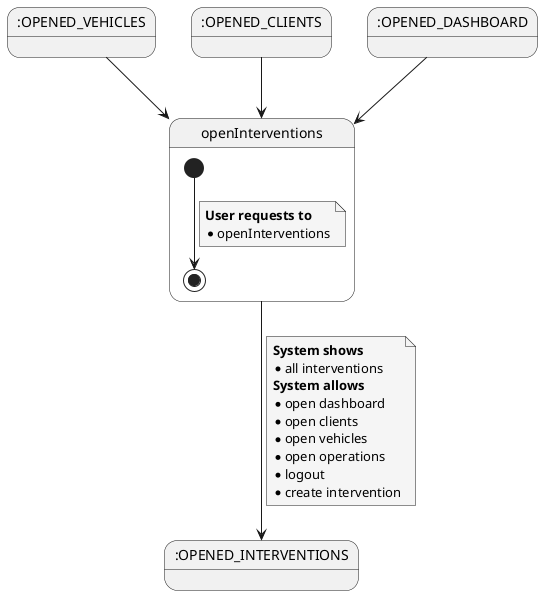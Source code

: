 @startuml
skinparam {
        NoteBackgroundColor #whiteSmoke
}

state startState1 as ":OPENED_VEHICLES"
state startState2 as ":OPENED_CLIENTS"
state startState3 as ":OPENED_DASHBOARD"
state endState as ":OPENED_INTERVENTIONS"

startState1 --> openInterventions
startState2 --> openInterventions
startState3 --> openInterventions

state openInterventions {
    [*] --> [*]
    note on link
    <b>User requests to</b>
    * openInterventions
    end note

}

openInterventions --> endState
note on link
<b>System shows
* all interventions
<b>System allows
* open dashboard
* open clients
* open vehicles
* open operations
* logout
* create intervention
end note

@enduml
